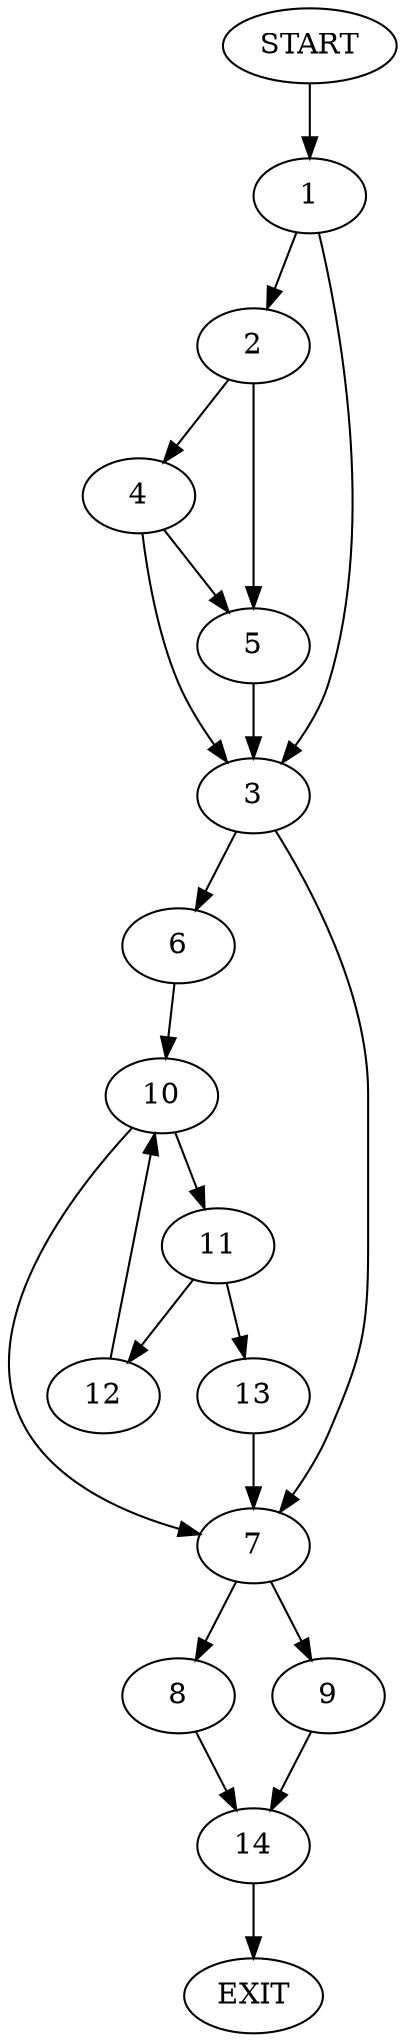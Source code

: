 digraph {
0 [label="START"]
15 [label="EXIT"]
0 -> 1
1 -> 2
1 -> 3
2 -> 4
2 -> 5
3 -> 6
3 -> 7
4 -> 3
4 -> 5
5 -> 3
7 -> 8
7 -> 9
6 -> 10
10 -> 11
10 -> 7
11 -> 12
11 -> 13
12 -> 10
13 -> 7
9 -> 14
8 -> 14
14 -> 15
}
